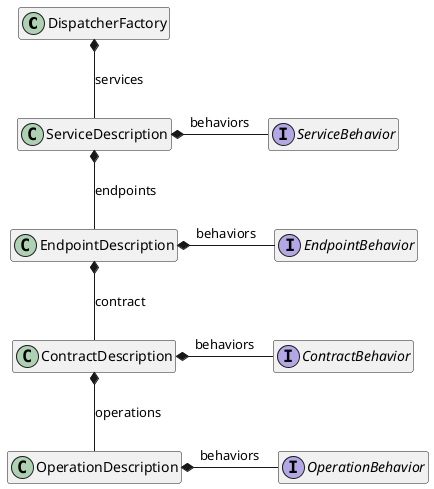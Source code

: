 @startuml
hide members

DispatcherFactory *-- ServiceDescription : services
ServiceDescription *-- EndpointDescription : endpoints
ServiceDescription *- ServiceBehavior : behaviors
EndpointDescription *-- ContractDescription : contract
EndpointDescription *- EndpointBehavior : behaviors
ContractDescription *-- OperationDescription : operations
ContractDescription *- ContractBehavior : behaviors
OperationDescription *- OperationBehavior : behaviors

interface EndpointBehavior {
}

interface ServiceBehavior {
}

interface ContractBehavior {
}

interface OperationBehavior {
}

@enduml
